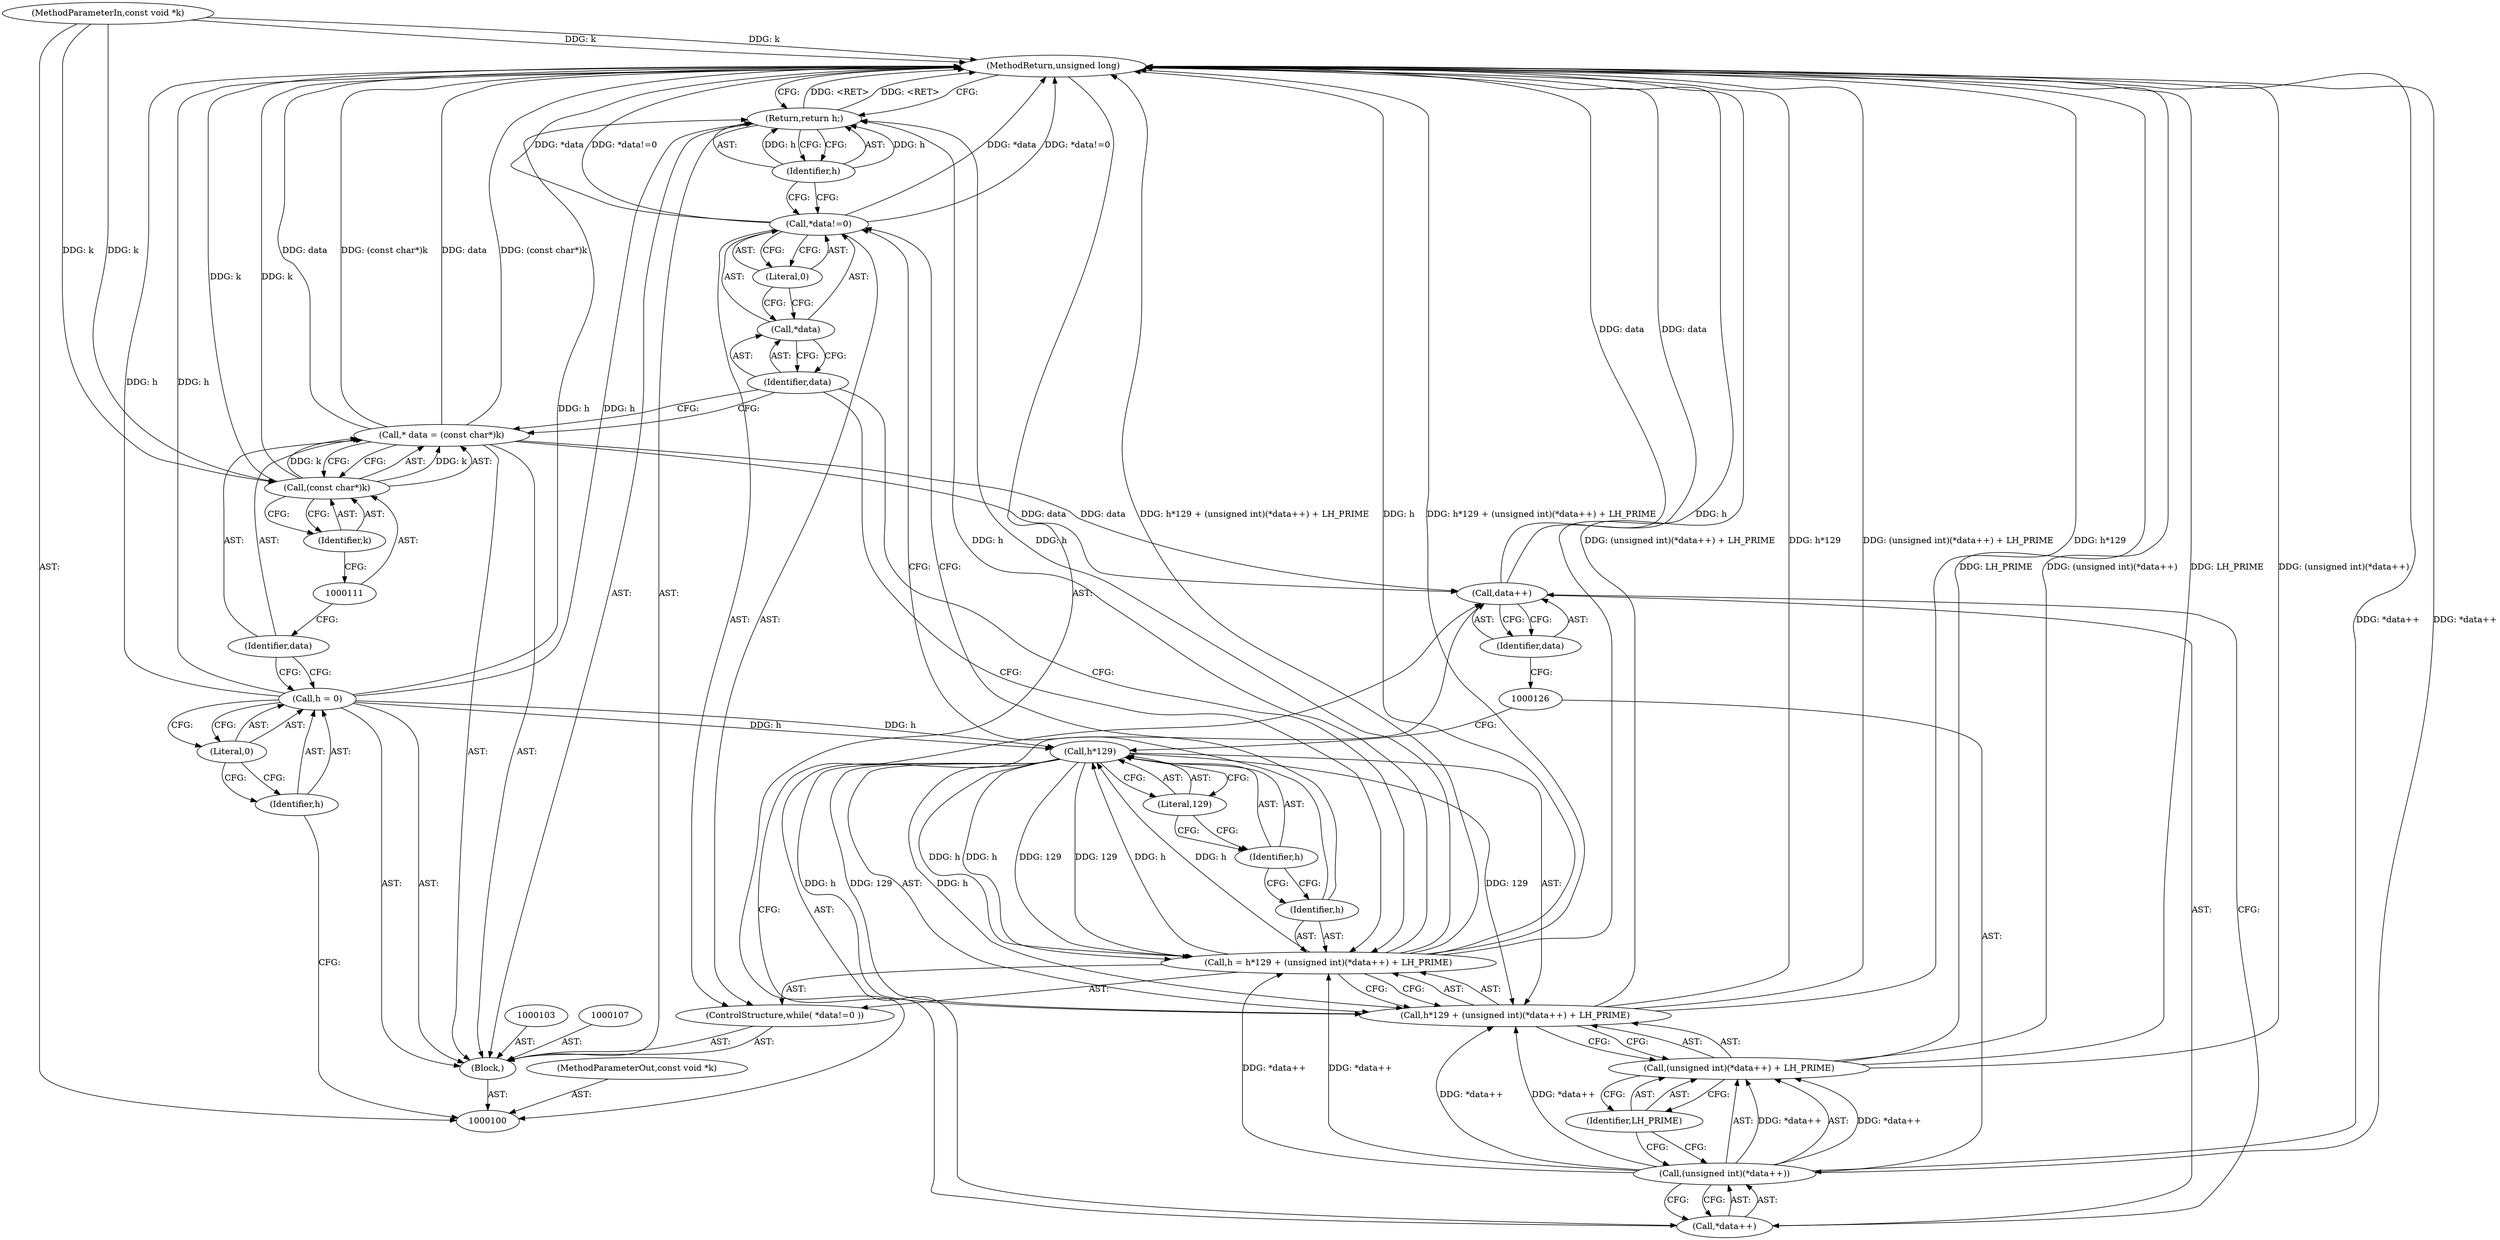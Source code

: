 digraph "1_json-c_64e36901a0614bf64a19bc3396469c66dcd0b015_0" {
"1000133" [label="(MethodReturn,unsigned long)"];
"1000101" [label="(MethodParameterIn,const void *k)"];
"1000175" [label="(MethodParameterOut,const void *k)"];
"1000102" [label="(Block,)"];
"1000104" [label="(Call,h = 0)"];
"1000105" [label="(Identifier,h)"];
"1000106" [label="(Literal,0)"];
"1000108" [label="(Call,* data = (const char*)k)"];
"1000109" [label="(Identifier,data)"];
"1000110" [label="(Call,(const char*)k)"];
"1000112" [label="(Identifier,k)"];
"1000113" [label="(ControlStructure,while( *data!=0 ))"];
"1000117" [label="(Literal,0)"];
"1000118" [label="(Call,h = h*129 + (unsigned int)(*data++) + LH_PRIME)"];
"1000119" [label="(Identifier,h)"];
"1000120" [label="(Call,h*129 + (unsigned int)(*data++) + LH_PRIME)"];
"1000121" [label="(Call,h*129)"];
"1000122" [label="(Identifier,h)"];
"1000123" [label="(Literal,129)"];
"1000124" [label="(Call,(unsigned int)(*data++) + LH_PRIME)"];
"1000125" [label="(Call,(unsigned int)(*data++))"];
"1000127" [label="(Call,*data++)"];
"1000128" [label="(Call,data++)"];
"1000129" [label="(Identifier,data)"];
"1000130" [label="(Identifier,LH_PRIME)"];
"1000114" [label="(Call,*data!=0)"];
"1000115" [label="(Call,*data)"];
"1000116" [label="(Identifier,data)"];
"1000131" [label="(Return,return h;)"];
"1000132" [label="(Identifier,h)"];
"1000133" -> "1000100"  [label="AST: "];
"1000133" -> "1000131"  [label="CFG: "];
"1000124" -> "1000133"  [label="DDG: LH_PRIME"];
"1000124" -> "1000133"  [label="DDG: (unsigned int)(*data++)"];
"1000104" -> "1000133"  [label="DDG: h"];
"1000114" -> "1000133"  [label="DDG: *data!=0"];
"1000114" -> "1000133"  [label="DDG: *data"];
"1000128" -> "1000133"  [label="DDG: data"];
"1000125" -> "1000133"  [label="DDG: *data++"];
"1000110" -> "1000133"  [label="DDG: k"];
"1000118" -> "1000133"  [label="DDG: h"];
"1000118" -> "1000133"  [label="DDG: h*129 + (unsigned int)(*data++) + LH_PRIME"];
"1000108" -> "1000133"  [label="DDG: data"];
"1000108" -> "1000133"  [label="DDG: (const char*)k"];
"1000120" -> "1000133"  [label="DDG: (unsigned int)(*data++) + LH_PRIME"];
"1000120" -> "1000133"  [label="DDG: h*129"];
"1000101" -> "1000133"  [label="DDG: k"];
"1000131" -> "1000133"  [label="DDG: <RET>"];
"1000101" -> "1000100"  [label="AST: "];
"1000101" -> "1000133"  [label="DDG: k"];
"1000101" -> "1000110"  [label="DDG: k"];
"1000175" -> "1000100"  [label="AST: "];
"1000102" -> "1000100"  [label="AST: "];
"1000103" -> "1000102"  [label="AST: "];
"1000104" -> "1000102"  [label="AST: "];
"1000107" -> "1000102"  [label="AST: "];
"1000108" -> "1000102"  [label="AST: "];
"1000113" -> "1000102"  [label="AST: "];
"1000131" -> "1000102"  [label="AST: "];
"1000104" -> "1000102"  [label="AST: "];
"1000104" -> "1000106"  [label="CFG: "];
"1000105" -> "1000104"  [label="AST: "];
"1000106" -> "1000104"  [label="AST: "];
"1000109" -> "1000104"  [label="CFG: "];
"1000104" -> "1000133"  [label="DDG: h"];
"1000104" -> "1000121"  [label="DDG: h"];
"1000104" -> "1000131"  [label="DDG: h"];
"1000105" -> "1000104"  [label="AST: "];
"1000105" -> "1000100"  [label="CFG: "];
"1000106" -> "1000105"  [label="CFG: "];
"1000106" -> "1000104"  [label="AST: "];
"1000106" -> "1000105"  [label="CFG: "];
"1000104" -> "1000106"  [label="CFG: "];
"1000108" -> "1000102"  [label="AST: "];
"1000108" -> "1000110"  [label="CFG: "];
"1000109" -> "1000108"  [label="AST: "];
"1000110" -> "1000108"  [label="AST: "];
"1000116" -> "1000108"  [label="CFG: "];
"1000108" -> "1000133"  [label="DDG: data"];
"1000108" -> "1000133"  [label="DDG: (const char*)k"];
"1000110" -> "1000108"  [label="DDG: k"];
"1000108" -> "1000128"  [label="DDG: data"];
"1000109" -> "1000108"  [label="AST: "];
"1000109" -> "1000104"  [label="CFG: "];
"1000111" -> "1000109"  [label="CFG: "];
"1000110" -> "1000108"  [label="AST: "];
"1000110" -> "1000112"  [label="CFG: "];
"1000111" -> "1000110"  [label="AST: "];
"1000112" -> "1000110"  [label="AST: "];
"1000108" -> "1000110"  [label="CFG: "];
"1000110" -> "1000133"  [label="DDG: k"];
"1000110" -> "1000108"  [label="DDG: k"];
"1000101" -> "1000110"  [label="DDG: k"];
"1000112" -> "1000110"  [label="AST: "];
"1000112" -> "1000111"  [label="CFG: "];
"1000110" -> "1000112"  [label="CFG: "];
"1000113" -> "1000102"  [label="AST: "];
"1000114" -> "1000113"  [label="AST: "];
"1000118" -> "1000113"  [label="AST: "];
"1000117" -> "1000114"  [label="AST: "];
"1000117" -> "1000115"  [label="CFG: "];
"1000114" -> "1000117"  [label="CFG: "];
"1000118" -> "1000113"  [label="AST: "];
"1000118" -> "1000120"  [label="CFG: "];
"1000119" -> "1000118"  [label="AST: "];
"1000120" -> "1000118"  [label="AST: "];
"1000116" -> "1000118"  [label="CFG: "];
"1000118" -> "1000133"  [label="DDG: h"];
"1000118" -> "1000133"  [label="DDG: h*129 + (unsigned int)(*data++) + LH_PRIME"];
"1000121" -> "1000118"  [label="DDG: h"];
"1000121" -> "1000118"  [label="DDG: 129"];
"1000125" -> "1000118"  [label="DDG: *data++"];
"1000118" -> "1000121"  [label="DDG: h"];
"1000118" -> "1000131"  [label="DDG: h"];
"1000119" -> "1000118"  [label="AST: "];
"1000119" -> "1000114"  [label="CFG: "];
"1000122" -> "1000119"  [label="CFG: "];
"1000120" -> "1000118"  [label="AST: "];
"1000120" -> "1000124"  [label="CFG: "];
"1000121" -> "1000120"  [label="AST: "];
"1000124" -> "1000120"  [label="AST: "];
"1000118" -> "1000120"  [label="CFG: "];
"1000120" -> "1000133"  [label="DDG: (unsigned int)(*data++) + LH_PRIME"];
"1000120" -> "1000133"  [label="DDG: h*129"];
"1000121" -> "1000120"  [label="DDG: h"];
"1000121" -> "1000120"  [label="DDG: 129"];
"1000125" -> "1000120"  [label="DDG: *data++"];
"1000121" -> "1000120"  [label="AST: "];
"1000121" -> "1000123"  [label="CFG: "];
"1000122" -> "1000121"  [label="AST: "];
"1000123" -> "1000121"  [label="AST: "];
"1000126" -> "1000121"  [label="CFG: "];
"1000121" -> "1000118"  [label="DDG: h"];
"1000121" -> "1000118"  [label="DDG: 129"];
"1000121" -> "1000120"  [label="DDG: h"];
"1000121" -> "1000120"  [label="DDG: 129"];
"1000104" -> "1000121"  [label="DDG: h"];
"1000118" -> "1000121"  [label="DDG: h"];
"1000122" -> "1000121"  [label="AST: "];
"1000122" -> "1000119"  [label="CFG: "];
"1000123" -> "1000122"  [label="CFG: "];
"1000123" -> "1000121"  [label="AST: "];
"1000123" -> "1000122"  [label="CFG: "];
"1000121" -> "1000123"  [label="CFG: "];
"1000124" -> "1000120"  [label="AST: "];
"1000124" -> "1000130"  [label="CFG: "];
"1000125" -> "1000124"  [label="AST: "];
"1000130" -> "1000124"  [label="AST: "];
"1000120" -> "1000124"  [label="CFG: "];
"1000124" -> "1000133"  [label="DDG: LH_PRIME"];
"1000124" -> "1000133"  [label="DDG: (unsigned int)(*data++)"];
"1000125" -> "1000124"  [label="DDG: *data++"];
"1000125" -> "1000124"  [label="AST: "];
"1000125" -> "1000127"  [label="CFG: "];
"1000126" -> "1000125"  [label="AST: "];
"1000127" -> "1000125"  [label="AST: "];
"1000130" -> "1000125"  [label="CFG: "];
"1000125" -> "1000133"  [label="DDG: *data++"];
"1000125" -> "1000118"  [label="DDG: *data++"];
"1000125" -> "1000120"  [label="DDG: *data++"];
"1000125" -> "1000124"  [label="DDG: *data++"];
"1000127" -> "1000125"  [label="AST: "];
"1000127" -> "1000128"  [label="CFG: "];
"1000128" -> "1000127"  [label="AST: "];
"1000125" -> "1000127"  [label="CFG: "];
"1000128" -> "1000127"  [label="AST: "];
"1000128" -> "1000129"  [label="CFG: "];
"1000129" -> "1000128"  [label="AST: "];
"1000127" -> "1000128"  [label="CFG: "];
"1000128" -> "1000133"  [label="DDG: data"];
"1000108" -> "1000128"  [label="DDG: data"];
"1000129" -> "1000128"  [label="AST: "];
"1000129" -> "1000126"  [label="CFG: "];
"1000128" -> "1000129"  [label="CFG: "];
"1000130" -> "1000124"  [label="AST: "];
"1000130" -> "1000125"  [label="CFG: "];
"1000124" -> "1000130"  [label="CFG: "];
"1000114" -> "1000113"  [label="AST: "];
"1000114" -> "1000117"  [label="CFG: "];
"1000115" -> "1000114"  [label="AST: "];
"1000117" -> "1000114"  [label="AST: "];
"1000119" -> "1000114"  [label="CFG: "];
"1000132" -> "1000114"  [label="CFG: "];
"1000114" -> "1000133"  [label="DDG: *data!=0"];
"1000114" -> "1000133"  [label="DDG: *data"];
"1000115" -> "1000114"  [label="AST: "];
"1000115" -> "1000116"  [label="CFG: "];
"1000116" -> "1000115"  [label="AST: "];
"1000117" -> "1000115"  [label="CFG: "];
"1000116" -> "1000115"  [label="AST: "];
"1000116" -> "1000118"  [label="CFG: "];
"1000116" -> "1000108"  [label="CFG: "];
"1000115" -> "1000116"  [label="CFG: "];
"1000131" -> "1000102"  [label="AST: "];
"1000131" -> "1000132"  [label="CFG: "];
"1000132" -> "1000131"  [label="AST: "];
"1000133" -> "1000131"  [label="CFG: "];
"1000131" -> "1000133"  [label="DDG: <RET>"];
"1000132" -> "1000131"  [label="DDG: h"];
"1000104" -> "1000131"  [label="DDG: h"];
"1000118" -> "1000131"  [label="DDG: h"];
"1000132" -> "1000131"  [label="AST: "];
"1000132" -> "1000114"  [label="CFG: "];
"1000131" -> "1000132"  [label="CFG: "];
"1000132" -> "1000131"  [label="DDG: h"];
}
